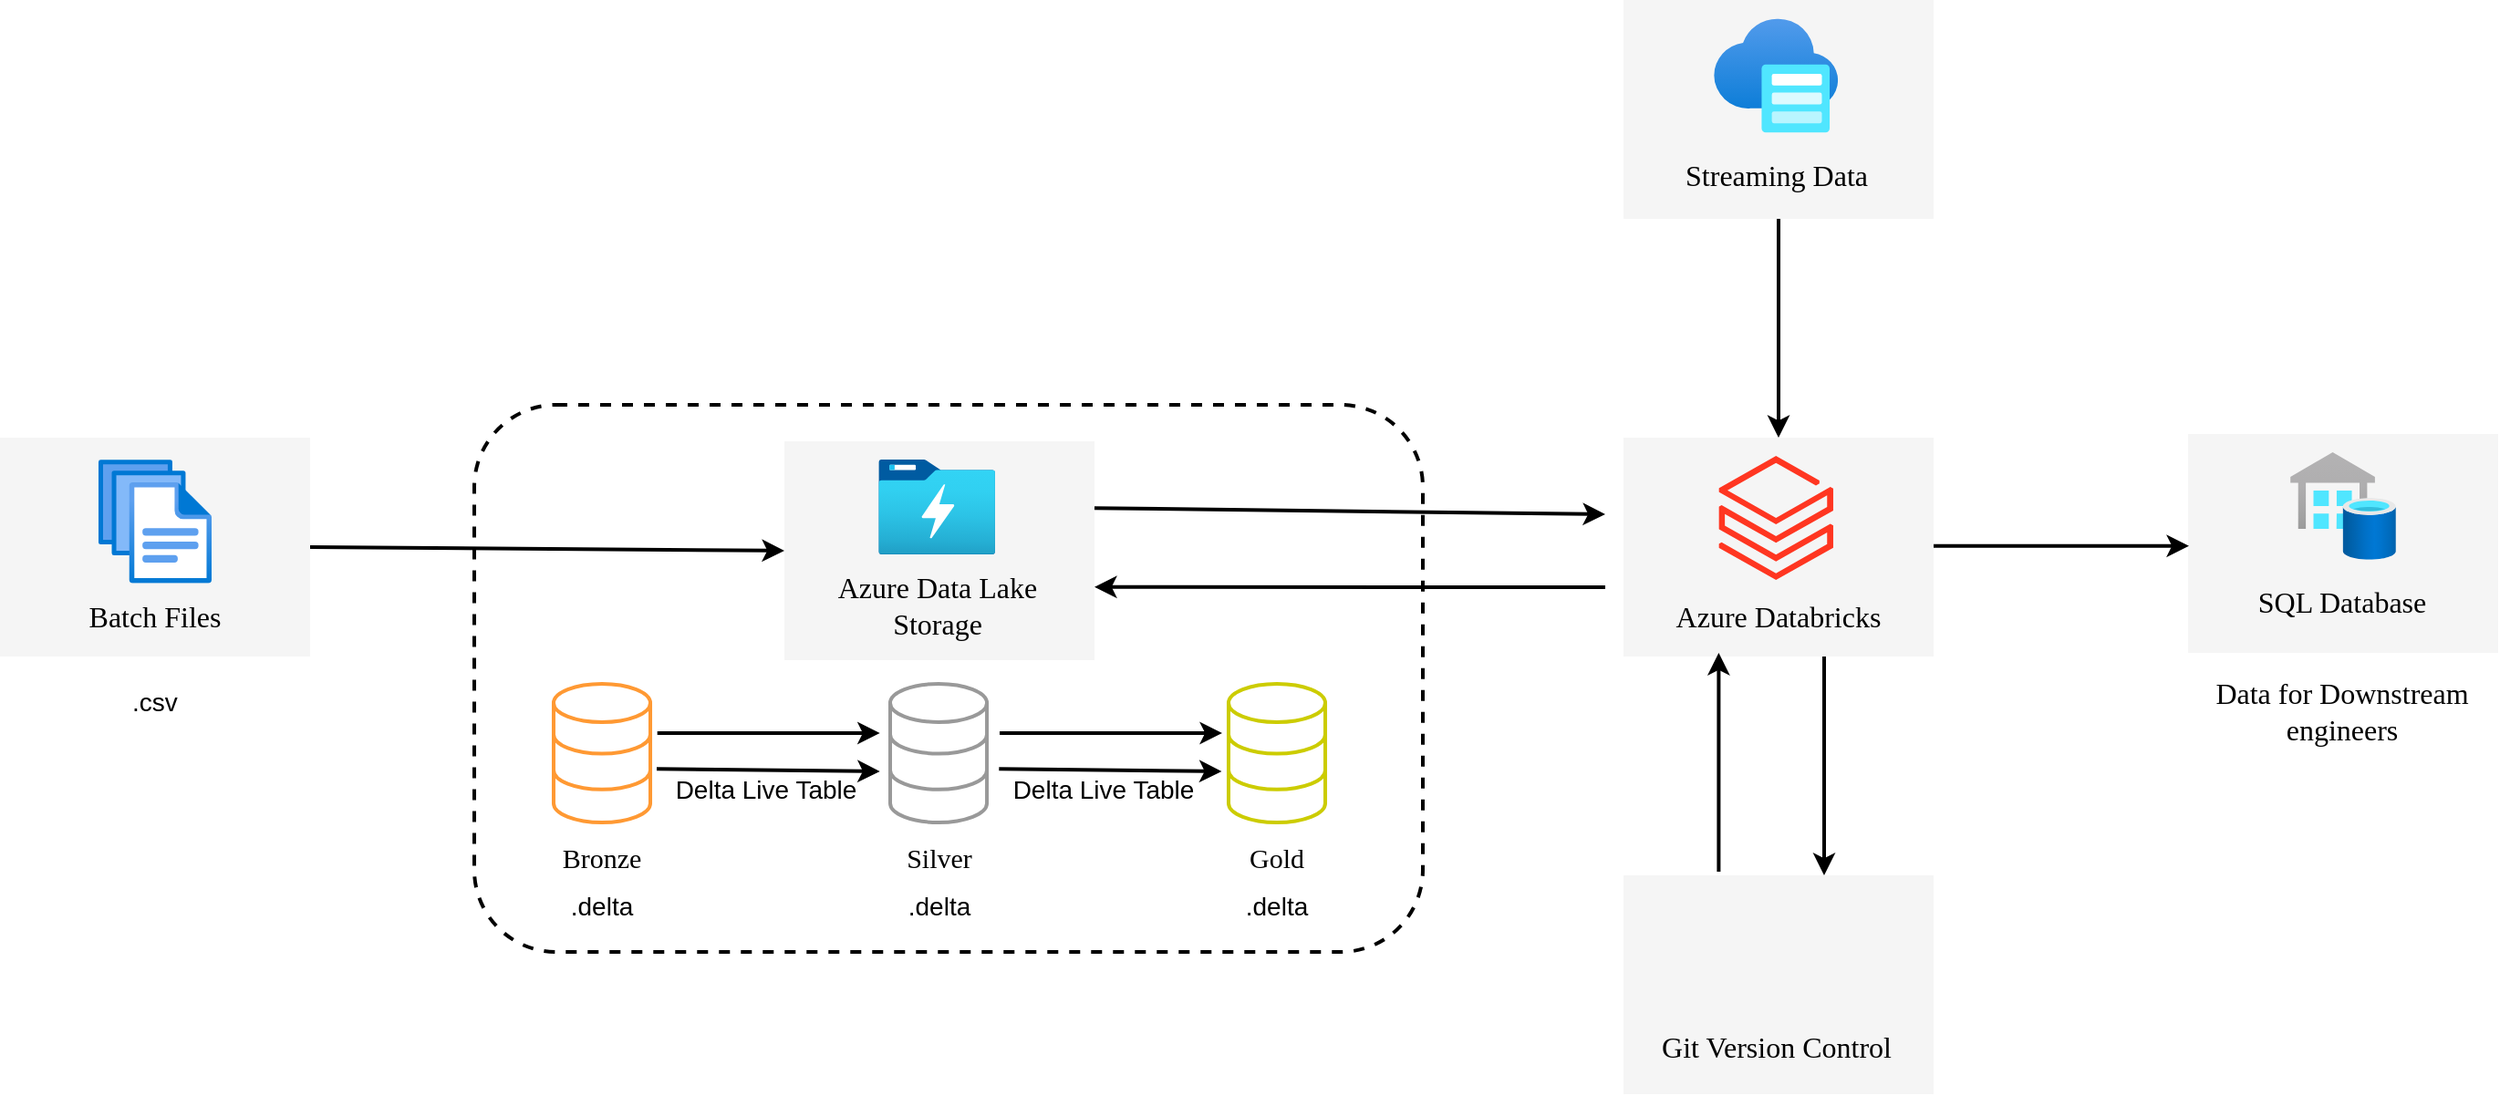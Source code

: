 <mxfile version="21.7.5" type="device">
  <diagram id="DGaD0VAC34pHWQrbo-bv" name="Page-1">
    <mxGraphModel dx="2438" dy="1960" grid="1" gridSize="10" guides="1" tooltips="1" connect="1" arrows="1" fold="1" page="1" pageScale="1" pageWidth="850" pageHeight="1100" math="0" shadow="0">
      <root>
        <mxCell id="0" />
        <mxCell id="1" parent="0" />
        <mxCell id="d3zHUJF60a2IDh03rwR_-40" value="" style="rounded=0;whiteSpace=wrap;html=1;fillColor=#f5f5f5;fontColor=#333333;strokeColor=none;" parent="1" vertex="1">
          <mxGeometry x="710" y="-2" width="170" height="120" as="geometry" />
        </mxCell>
        <mxCell id="d3zHUJF60a2IDh03rwR_-3" value="" style="rounded=1;whiteSpace=wrap;html=1;fillColor=none;dashed=1;strokeWidth=2;" parent="1" vertex="1">
          <mxGeometry x="80" y="220" width="520" height="300" as="geometry" />
        </mxCell>
        <mxCell id="d3zHUJF60a2IDh03rwR_-13" value="" style="rounded=0;whiteSpace=wrap;html=1;fillColor=#f5f5f5;fontColor=#333333;strokeColor=none;" parent="1" vertex="1">
          <mxGeometry x="710" y="238" width="170" height="120" as="geometry" />
        </mxCell>
        <mxCell id="d3zHUJF60a2IDh03rwR_-1" value="" style="image;aspect=fixed;html=1;points=[];align=center;fontSize=12;image=img/lib/azure2/analytics/Azure_Databricks.svg;" parent="1" vertex="1">
          <mxGeometry x="762.2" y="248" width="62.8" height="68" as="geometry" />
        </mxCell>
        <mxCell id="d3zHUJF60a2IDh03rwR_-12" value="&lt;span style=&quot;font-weight: normal; font-size: 16px;&quot;&gt;Azure Databricks&lt;/span&gt;" style="text;html=1;strokeColor=none;fillColor=none;align=center;verticalAlign=middle;whiteSpace=wrap;rounded=0;strokeWidth=1;fontSize=16;fontStyle=1;fontFamily=poppins;fontSource=https%3A%2F%2Ffonts.googleapis.com%2Fcss%3Ffamily%3Dpoppins;" parent="1" vertex="1">
          <mxGeometry x="714.6" y="316" width="160" height="40" as="geometry" />
        </mxCell>
        <mxCell id="d3zHUJF60a2IDh03rwR_-29" value="" style="group" parent="1" vertex="1" connectable="0">
          <mxGeometry x="250" y="240" width="170.0" height="120" as="geometry" />
        </mxCell>
        <mxCell id="d3zHUJF60a2IDh03rwR_-16" value="" style="rounded=0;whiteSpace=wrap;html=1;fillColor=#f5f5f5;fontColor=#333333;strokeColor=none;" parent="d3zHUJF60a2IDh03rwR_-29" vertex="1">
          <mxGeometry width="170" height="120" as="geometry" />
        </mxCell>
        <mxCell id="d3zHUJF60a2IDh03rwR_-18" value="&lt;span style=&quot;font-weight: normal; font-size: 16px;&quot;&gt;Azure Data Lake Storage&lt;/span&gt;" style="text;html=1;strokeColor=none;fillColor=none;align=center;verticalAlign=middle;whiteSpace=wrap;rounded=0;strokeWidth=1;fontSize=16;fontStyle=1;fontFamily=poppins;fontSource=https%3A%2F%2Ffonts.googleapis.com%2Fcss%3Ffamily%3Dpoppins;" parent="d3zHUJF60a2IDh03rwR_-29" vertex="1">
          <mxGeometry x="3.6" y="70" width="160" height="40" as="geometry" />
        </mxCell>
        <mxCell id="d3zHUJF60a2IDh03rwR_-2" value="" style="image;aspect=fixed;html=1;points=[];align=center;fontSize=12;image=img/lib/azure2/storage/Data_Lake_Storage_Gen1.svg;" parent="d3zHUJF60a2IDh03rwR_-29" vertex="1">
          <mxGeometry x="51.6" y="10" width="64" height="52" as="geometry" />
        </mxCell>
        <mxCell id="d3zHUJF60a2IDh03rwR_-35" value="" style="endArrow=classic;html=1;rounded=0;strokeWidth=2;exitX=1;exitY=0.5;exitDx=0;exitDy=0;entryX=0;entryY=0.5;entryDx=0;entryDy=0;" parent="1" source="d3zHUJF60a2IDh03rwR_-36" edge="1" target="d3zHUJF60a2IDh03rwR_-16">
          <mxGeometry width="50" height="50" relative="1" as="geometry">
            <mxPoint x="40" y="297.41" as="sourcePoint" />
            <mxPoint x="180" y="297.41" as="targetPoint" />
          </mxGeometry>
        </mxCell>
        <mxCell id="d3zHUJF60a2IDh03rwR_-36" value="" style="rounded=0;whiteSpace=wrap;html=1;fillColor=#f5f5f5;fontColor=#333333;strokeColor=none;" parent="1" vertex="1">
          <mxGeometry x="-180" y="238" width="170" height="120" as="geometry" />
        </mxCell>
        <mxCell id="d3zHUJF60a2IDh03rwR_-31" value="" style="image;aspect=fixed;html=1;points=[];align=center;fontSize=12;image=img/lib/azure2/general/Files.svg;" parent="1" vertex="1">
          <mxGeometry x="-126" y="250" width="62" height="67.86" as="geometry" />
        </mxCell>
        <mxCell id="d3zHUJF60a2IDh03rwR_-33" value="&lt;span style=&quot;font-weight: normal; font-size: 16px;&quot;&gt;Batch Files&lt;br&gt;&lt;/span&gt;" style="text;html=1;strokeColor=none;fillColor=none;align=center;verticalAlign=middle;whiteSpace=wrap;rounded=0;strokeWidth=1;fontSize=16;fontStyle=1;fontFamily=poppins;fontSource=https%3A%2F%2Ffonts.googleapis.com%2Fcss%3Ffamily%3Dpoppins;" parent="1" vertex="1">
          <mxGeometry x="-175" y="316" width="160" height="40" as="geometry" />
        </mxCell>
        <mxCell id="d3zHUJF60a2IDh03rwR_-39" value="" style="image;aspect=fixed;html=1;points=[];align=center;fontSize=12;image=img/lib/azure2/storage/Azure_HCP_Cache.svg;" parent="1" vertex="1">
          <mxGeometry x="759.6" y="8" width="68" height="63" as="geometry" />
        </mxCell>
        <mxCell id="d3zHUJF60a2IDh03rwR_-42" value="&lt;span style=&quot;font-weight: normal; font-size: 16px;&quot;&gt;Streaming Data&lt;/span&gt;" style="text;html=1;strokeColor=none;fillColor=none;align=center;verticalAlign=middle;whiteSpace=wrap;rounded=0;strokeWidth=1;fontSize=16;fontStyle=1;fontFamily=poppins;fontSource=https%3A%2F%2Ffonts.googleapis.com%2Fcss%3Ffamily%3Dpoppins;" parent="1" vertex="1">
          <mxGeometry x="713.6" y="74" width="160" height="40" as="geometry" />
        </mxCell>
        <mxCell id="d3zHUJF60a2IDh03rwR_-45" value="" style="endArrow=classic;html=1;rounded=0;entryX=0.5;entryY=0;entryDx=0;entryDy=0;exitX=0.5;exitY=1;exitDx=0;exitDy=0;strokeWidth=2;" parent="1" source="d3zHUJF60a2IDh03rwR_-40" target="d3zHUJF60a2IDh03rwR_-13" edge="1">
          <mxGeometry width="50" height="50" relative="1" as="geometry">
            <mxPoint x="499.49" y="158" as="sourcePoint" />
            <mxPoint x="549.49" y="108" as="targetPoint" />
          </mxGeometry>
        </mxCell>
        <mxCell id="d3zHUJF60a2IDh03rwR_-46" value="" style="rounded=0;whiteSpace=wrap;html=1;fillColor=#f5f5f5;fontColor=#333333;strokeColor=none;" parent="1" vertex="1">
          <mxGeometry x="1019.49" y="236" width="170" height="120" as="geometry" />
        </mxCell>
        <mxCell id="d3zHUJF60a2IDh03rwR_-47" value="" style="endArrow=classic;html=1;rounded=0;strokeWidth=2;" parent="1" edge="1">
          <mxGeometry width="50" height="50" relative="1" as="geometry">
            <mxPoint x="880" y="297.33" as="sourcePoint" />
            <mxPoint x="1020" y="297.33" as="targetPoint" />
          </mxGeometry>
        </mxCell>
        <mxCell id="d3zHUJF60a2IDh03rwR_-48" value="&lt;span style=&quot;font-weight: normal; font-size: 16px;&quot;&gt;SQL Database&lt;br&gt;&lt;/span&gt;" style="text;html=1;strokeColor=none;fillColor=none;align=center;verticalAlign=middle;whiteSpace=wrap;rounded=0;strokeWidth=1;fontSize=16;fontStyle=1;fontFamily=poppins;fontSource=https%3A%2F%2Ffonts.googleapis.com%2Fcss%3Ffamily%3Dpoppins;" parent="1" vertex="1">
          <mxGeometry x="1024.49" y="308" width="160" height="40" as="geometry" />
        </mxCell>
        <mxCell id="d3zHUJF60a2IDh03rwR_-49" value="" style="image;aspect=fixed;html=1;points=[];align=center;fontSize=12;image=img/lib/azure2/databases/SQL_Data_Warehouses.svg;" parent="1" vertex="1">
          <mxGeometry x="1075.49" y="246" width="58" height="58.88" as="geometry" />
        </mxCell>
        <mxCell id="d3zHUJF60a2IDh03rwR_-50" value="" style="group" parent="1" vertex="1" connectable="0">
          <mxGeometry x="480" y="373" width="80" height="116" as="geometry" />
        </mxCell>
        <mxCell id="d3zHUJF60a2IDh03rwR_-7" value="" style="html=1;verticalLabelPosition=bottom;align=center;labelBackgroundColor=#ffffff;verticalAlign=top;strokeWidth=2;strokeColor=#CCCC00;shadow=0;dashed=0;shape=mxgraph.ios7.icons.data;" parent="d3zHUJF60a2IDh03rwR_-50" vertex="1">
          <mxGeometry x="13.49" width="53.02" height="76" as="geometry" />
        </mxCell>
        <mxCell id="d3zHUJF60a2IDh03rwR_-10" value="&lt;font style=&quot;font-size: 15px;&quot;&gt;Gold&lt;/font&gt;" style="text;html=1;strokeColor=none;fillColor=none;align=center;verticalAlign=middle;whiteSpace=wrap;rounded=0;strokeWidth=1;fontSize=14;fontStyle=0;fontFamily=poppins;fontSource=https%3A%2F%2Ffonts.googleapis.com%2Fcss%3Ffamily%3Dpoppins;" parent="d3zHUJF60a2IDh03rwR_-50" vertex="1">
          <mxGeometry y="76" width="80" height="40" as="geometry" />
        </mxCell>
        <mxCell id="d3zHUJF60a2IDh03rwR_-51" value="" style="group" parent="1" vertex="1" connectable="0">
          <mxGeometry x="295" y="373" width="80" height="116" as="geometry" />
        </mxCell>
        <mxCell id="d3zHUJF60a2IDh03rwR_-5" value="" style="html=1;verticalLabelPosition=bottom;align=center;labelBackgroundColor=#ffffff;verticalAlign=top;strokeWidth=2;strokeColor=#999999;shadow=0;dashed=0;shape=mxgraph.ios7.icons.data;" parent="d3zHUJF60a2IDh03rwR_-51" vertex="1">
          <mxGeometry x="13" width="53.02" height="76" as="geometry" />
        </mxCell>
        <mxCell id="d3zHUJF60a2IDh03rwR_-9" value="&lt;font style=&quot;font-size: 15px;&quot;&gt;Silver&lt;/font&gt;" style="text;html=1;strokeColor=none;fillColor=none;align=center;verticalAlign=middle;whiteSpace=wrap;rounded=0;strokeWidth=1;fontSize=14;fontStyle=0;fontFamily=poppins;fontSource=https%3A%2F%2Ffonts.googleapis.com%2Fcss%3Ffamily%3Dpoppins;" parent="d3zHUJF60a2IDh03rwR_-51" vertex="1">
          <mxGeometry y="76" width="80" height="40" as="geometry" />
        </mxCell>
        <mxCell id="d3zHUJF60a2IDh03rwR_-52" value="" style="group" parent="1" vertex="1" connectable="0">
          <mxGeometry x="110" y="373" width="80" height="116" as="geometry" />
        </mxCell>
        <mxCell id="d3zHUJF60a2IDh03rwR_-6" value="" style="html=1;verticalLabelPosition=bottom;align=center;labelBackgroundColor=#ffffff;verticalAlign=top;strokeWidth=2;strokeColor=#FF9933;shadow=0;dashed=0;shape=mxgraph.ios7.icons.data;" parent="d3zHUJF60a2IDh03rwR_-52" vertex="1">
          <mxGeometry x="13.49" width="53.02" height="76" as="geometry" />
        </mxCell>
        <mxCell id="d3zHUJF60a2IDh03rwR_-27" value="&lt;font style=&quot;font-size: 15px;&quot;&gt;Bronze&lt;/font&gt;" style="text;html=1;strokeColor=none;fillColor=none;align=center;verticalAlign=middle;whiteSpace=wrap;rounded=0;strokeWidth=1;fontSize=14;fontStyle=0;fontFamily=poppins;fontSource=https%3A%2F%2Ffonts.googleapis.com%2Fcss%3Ffamily%3Dpoppins;" parent="d3zHUJF60a2IDh03rwR_-52" vertex="1">
          <mxGeometry y="76" width="80" height="40" as="geometry" />
        </mxCell>
        <mxCell id="d3zHUJF60a2IDh03rwR_-54" value="" style="endArrow=classic;html=1;rounded=0;exitX=1.129;exitY=0.487;exitDx=0;exitDy=0;exitPerimeter=0;strokeWidth=2;entryX=-0.066;entryY=0.355;entryDx=0;entryDy=0;entryPerimeter=0;" parent="1" edge="1" target="d3zHUJF60a2IDh03rwR_-7">
          <mxGeometry width="50" height="50" relative="1" as="geometry">
            <mxPoint x="368" y="400" as="sourcePoint" />
            <mxPoint x="480" y="400" as="targetPoint" />
          </mxGeometry>
        </mxCell>
        <mxCell id="d3zHUJF60a2IDh03rwR_-57" value="" style="endArrow=classic;html=1;rounded=0;exitX=1.129;exitY=0.487;exitDx=0;exitDy=0;exitPerimeter=0;strokeWidth=2;entryX=-0.071;entryY=0.632;entryDx=0;entryDy=0;entryPerimeter=0;" parent="1" edge="1" target="d3zHUJF60a2IDh03rwR_-7">
          <mxGeometry width="50" height="50" relative="1" as="geometry">
            <mxPoint x="367.65" y="419.58" as="sourcePoint" />
            <mxPoint x="424.65" y="419.58" as="targetPoint" />
          </mxGeometry>
        </mxCell>
        <mxCell id="d3zHUJF60a2IDh03rwR_-23" value="" style="endArrow=classic;startArrow=none;html=1;rounded=0;exitX=1;exitY=0.5;exitDx=0;exitDy=0;strokeWidth=2;startFill=0;" parent="1" edge="1">
          <mxGeometry width="50" height="50" relative="1" as="geometry">
            <mxPoint x="420" y="276.61" as="sourcePoint" />
            <mxPoint x="700" y="280" as="targetPoint" />
          </mxGeometry>
        </mxCell>
        <mxCell id="YQSdu3m_dBlDb1DBKMtC-1" value="" style="endArrow=none;startArrow=classic;html=1;rounded=0;exitX=1;exitY=0.5;exitDx=0;exitDy=0;strokeWidth=2;startFill=1;endFill=0;" edge="1" parent="1">
          <mxGeometry width="50" height="50" relative="1" as="geometry">
            <mxPoint x="420" y="319.86" as="sourcePoint" />
            <mxPoint x="700" y="320" as="targetPoint" />
          </mxGeometry>
        </mxCell>
        <mxCell id="YQSdu3m_dBlDb1DBKMtC-2" value=".csv" style="text;html=1;strokeColor=none;fillColor=none;align=center;verticalAlign=middle;whiteSpace=wrap;rounded=0;fontSize=14;" vertex="1" parent="1">
          <mxGeometry x="-125" y="368" width="60" height="30" as="geometry" />
        </mxCell>
        <mxCell id="YQSdu3m_dBlDb1DBKMtC-4" value=".delta" style="text;html=1;strokeColor=none;fillColor=none;align=center;verticalAlign=middle;whiteSpace=wrap;rounded=0;fontSize=14;" vertex="1" parent="1">
          <mxGeometry x="120" y="480" width="60" height="30" as="geometry" />
        </mxCell>
        <mxCell id="YQSdu3m_dBlDb1DBKMtC-5" value=".delta" style="text;html=1;strokeColor=none;fillColor=none;align=center;verticalAlign=middle;whiteSpace=wrap;rounded=0;fontSize=14;" vertex="1" parent="1">
          <mxGeometry x="305" y="480" width="60" height="30" as="geometry" />
        </mxCell>
        <mxCell id="YQSdu3m_dBlDb1DBKMtC-6" value=".delta" style="text;html=1;strokeColor=none;fillColor=none;align=center;verticalAlign=middle;whiteSpace=wrap;rounded=0;fontSize=14;" vertex="1" parent="1">
          <mxGeometry x="490" y="480" width="60" height="30" as="geometry" />
        </mxCell>
        <mxCell id="YQSdu3m_dBlDb1DBKMtC-7" value="" style="endArrow=classic;html=1;rounded=0;exitX=1.129;exitY=0.487;exitDx=0;exitDy=0;exitPerimeter=0;strokeWidth=2;entryX=-0.066;entryY=0.355;entryDx=0;entryDy=0;entryPerimeter=0;" edge="1" parent="1">
          <mxGeometry width="50" height="50" relative="1" as="geometry">
            <mxPoint x="180.35" y="400" as="sourcePoint" />
            <mxPoint x="302.35" y="400" as="targetPoint" />
          </mxGeometry>
        </mxCell>
        <mxCell id="YQSdu3m_dBlDb1DBKMtC-8" value="" style="endArrow=classic;html=1;rounded=0;exitX=1.129;exitY=0.487;exitDx=0;exitDy=0;exitPerimeter=0;strokeWidth=2;entryX=-0.071;entryY=0.632;entryDx=0;entryDy=0;entryPerimeter=0;" edge="1" parent="1">
          <mxGeometry width="50" height="50" relative="1" as="geometry">
            <mxPoint x="180.0" y="419.58" as="sourcePoint" />
            <mxPoint x="302.35" y="421" as="targetPoint" />
          </mxGeometry>
        </mxCell>
        <mxCell id="YQSdu3m_dBlDb1DBKMtC-9" value="Delta Live Table" style="text;html=1;strokeColor=none;fillColor=none;align=center;verticalAlign=middle;whiteSpace=wrap;rounded=0;fontSize=14;" vertex="1" parent="1">
          <mxGeometry x="180" y="416" width="120" height="30" as="geometry" />
        </mxCell>
        <mxCell id="YQSdu3m_dBlDb1DBKMtC-11" value="Delta Live Table" style="text;html=1;strokeColor=none;fillColor=none;align=center;verticalAlign=middle;whiteSpace=wrap;rounded=0;fontSize=14;" vertex="1" parent="1">
          <mxGeometry x="365" y="416" width="120" height="30" as="geometry" />
        </mxCell>
        <mxCell id="YQSdu3m_dBlDb1DBKMtC-12" value="" style="rounded=0;whiteSpace=wrap;html=1;fillColor=#f5f5f5;fontColor=#333333;strokeColor=none;" vertex="1" parent="1">
          <mxGeometry x="710" y="478" width="170" height="120" as="geometry" />
        </mxCell>
        <mxCell id="YQSdu3m_dBlDb1DBKMtC-14" value="&lt;span style=&quot;font-weight: normal; font-size: 16px;&quot;&gt;Git Version Control&lt;/span&gt;" style="text;html=1;strokeColor=none;fillColor=none;align=center;verticalAlign=middle;whiteSpace=wrap;rounded=0;strokeWidth=1;fontSize=16;fontStyle=1;fontFamily=poppins;fontSource=https%3A%2F%2Ffonts.googleapis.com%2Fcss%3Ffamily%3Dpoppins;" vertex="1" parent="1">
          <mxGeometry x="713.6" y="552" width="160" height="40" as="geometry" />
        </mxCell>
        <mxCell id="YQSdu3m_dBlDb1DBKMtC-15" value="" style="shape=image;html=1;verticalAlign=top;verticalLabelPosition=bottom;labelBackgroundColor=#ffffff;imageAspect=0;aspect=fixed;image=https://cdn4.iconfinder.com/data/icons/ionicons/512/icon-social-github-128.png" vertex="1" parent="1">
          <mxGeometry x="762.2" y="489.2" width="62.8" height="62.8" as="geometry" />
        </mxCell>
        <mxCell id="YQSdu3m_dBlDb1DBKMtC-16" value="" style="endArrow=classic;html=1;rounded=0;entryX=0.5;entryY=0;entryDx=0;entryDy=0;exitX=0.5;exitY=1;exitDx=0;exitDy=0;strokeWidth=2;" edge="1" parent="1">
          <mxGeometry width="50" height="50" relative="1" as="geometry">
            <mxPoint x="820" y="358" as="sourcePoint" />
            <mxPoint x="820" y="478" as="targetPoint" />
          </mxGeometry>
        </mxCell>
        <mxCell id="YQSdu3m_dBlDb1DBKMtC-17" value="" style="endArrow=none;html=1;rounded=0;entryX=0.5;entryY=0;entryDx=0;entryDy=0;exitX=0.5;exitY=1;exitDx=0;exitDy=0;strokeWidth=2;startArrow=classic;startFill=1;endFill=0;" edge="1" parent="1">
          <mxGeometry width="50" height="50" relative="1" as="geometry">
            <mxPoint x="762.2" y="356" as="sourcePoint" />
            <mxPoint x="762.2" y="476" as="targetPoint" />
          </mxGeometry>
        </mxCell>
        <mxCell id="YQSdu3m_dBlDb1DBKMtC-18" value="&lt;span style=&quot;font-weight: normal; font-size: 16px;&quot;&gt;Data for Downstream engineers&lt;br&gt;&lt;/span&gt;" style="text;html=1;strokeColor=none;fillColor=none;align=center;verticalAlign=middle;whiteSpace=wrap;rounded=0;strokeWidth=1;fontSize=16;fontStyle=1;fontFamily=poppins;fontSource=https%3A%2F%2Ffonts.googleapis.com%2Fcss%3Ffamily%3Dpoppins;" vertex="1" parent="1">
          <mxGeometry x="1024.49" y="368" width="160" height="40" as="geometry" />
        </mxCell>
      </root>
    </mxGraphModel>
  </diagram>
</mxfile>
